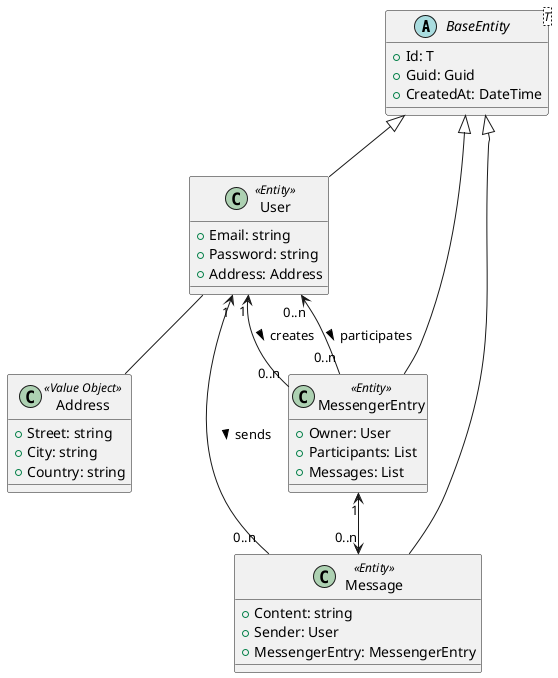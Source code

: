 @startuml
' Entities
abstract class BaseEntity<T> {
  + Id: T
  + Guid: Guid
  + CreatedAt: DateTime
}

class User <<Entity>> {
  + Email: string
  + Password: string
  + Address: Address
}

class Message <<Entity>> {
  + Content: string
  + Sender: User
  + MessengerEntry: MessengerEntry
}

class MessengerEntry <<Entity>> {
  + Owner: User
  + Participants: List
  + Messages: List
}

class Address <<Value Object>> {
  + Street: string
  + City: string
  + Country: string
}

' Inheritance
BaseEntity <|-- User
BaseEntity <|-- Message
BaseEntity <|-- MessengerEntry

' Relationships
User --  Address
User "1" <-- "0..n" Message : sends >
User "1" <-- "0..n" MessengerEntry : creates >
User "0..n" <-- "0..n" MessengerEntry : participates >
MessengerEntry "1" <--> "0..n" Message
@enduml